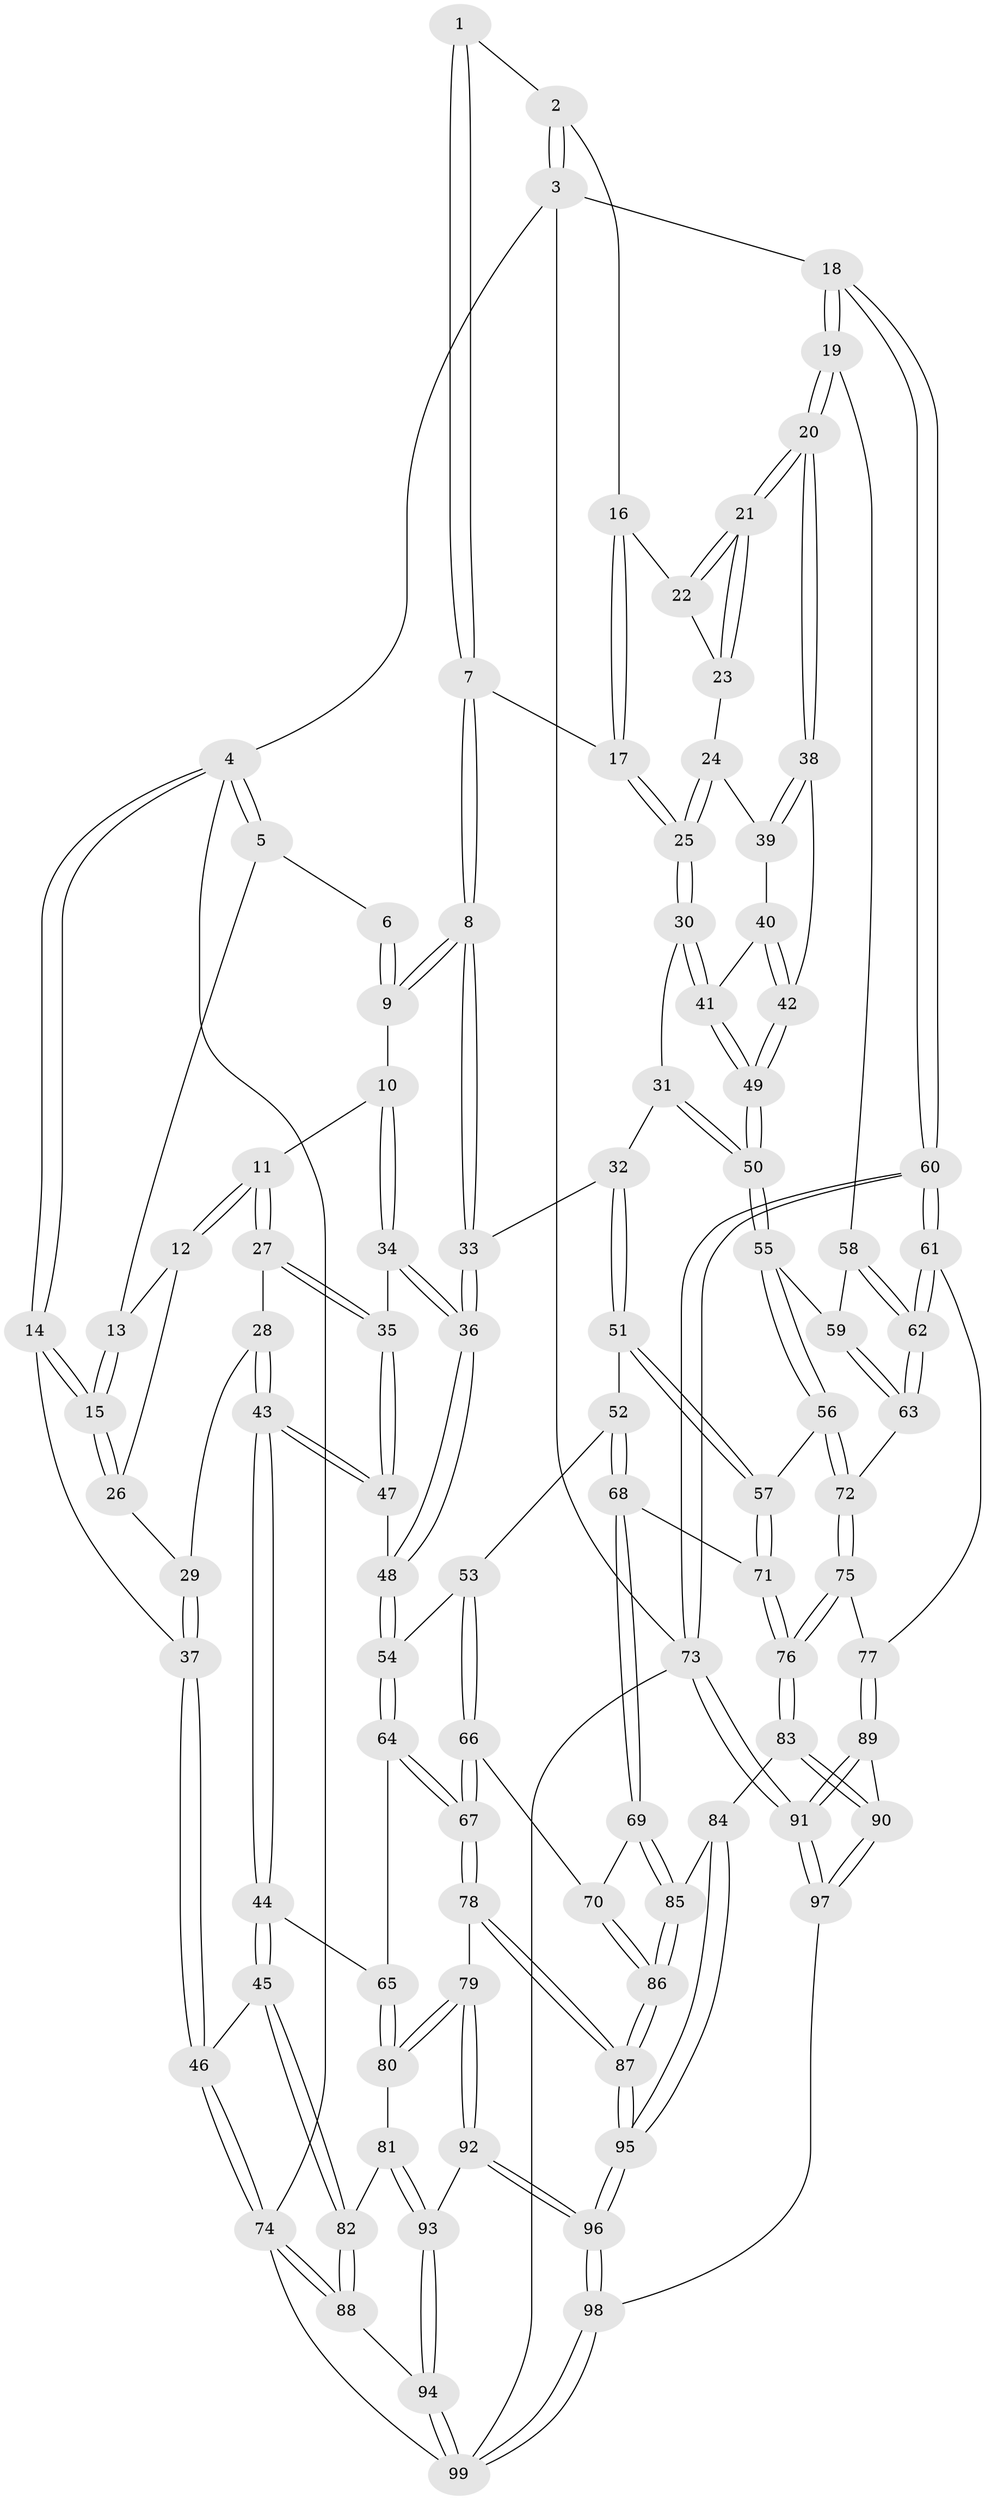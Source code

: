 // Generated by graph-tools (version 1.1) at 2025/51/03/09/25 03:51:05]
// undirected, 99 vertices, 244 edges
graph export_dot {
graph [start="1"]
  node [color=gray90,style=filled];
  1 [pos="+0.3534268747345257+0"];
  2 [pos="+0.8266967708085806+0"];
  3 [pos="+1+0"];
  4 [pos="+0+0"];
  5 [pos="+0.20841957451218907+0"];
  6 [pos="+0.324433638553644+0"];
  7 [pos="+0.5459671191387675+0.17284478469840256"];
  8 [pos="+0.485999240249699+0.22192000443337895"];
  9 [pos="+0.40497702977079025+0.19510460502860322"];
  10 [pos="+0.3807085518710183+0.20441020658885695"];
  11 [pos="+0.2939489238371489+0.20721083714917055"];
  12 [pos="+0.17038027132071046+0.13632982464349092"];
  13 [pos="+0.1641081847235294+0.0481170479585885"];
  14 [pos="+0+0.19745068762994858"];
  15 [pos="+0+0.17765124719234854"];
  16 [pos="+0.8251246682411926+0"];
  17 [pos="+0.6041568475014244+0.13947193191451887"];
  18 [pos="+1+0.33932098854952525"];
  19 [pos="+0.9796604824441343+0.34799805571351133"];
  20 [pos="+0.9619984022759455+0.34077148116891026"];
  21 [pos="+0.9578749672148348+0.33166852053003326"];
  22 [pos="+0.8253393601681971+0"];
  23 [pos="+0.8012637597630639+0.17284465707805083"];
  24 [pos="+0.770165202539203+0.26497832117933295"];
  25 [pos="+0.6994194357929977+0.2776308281093156"];
  26 [pos="+0.15456090682296333+0.1573098485771432"];
  27 [pos="+0.2491156494617733+0.30185505106536326"];
  28 [pos="+0.15684325666425708+0.2971882548577854"];
  29 [pos="+0.12286264604073775+0.24461649930507537"];
  30 [pos="+0.6893339726791385+0.29496443458495814"];
  31 [pos="+0.6160969163032385+0.35409409856056034"];
  32 [pos="+0.5480467013719797+0.35777535335383964"];
  33 [pos="+0.5069648959630864+0.30956871616410714"];
  34 [pos="+0.3355844606456008+0.3391061513050431"];
  35 [pos="+0.2618950608011853+0.3347826740870335"];
  36 [pos="+0.3711554685769897+0.40760568521854895"];
  37 [pos="+0+0.37640151928256654"];
  38 [pos="+0.9541525568717705+0.3415256054762681"];
  39 [pos="+0.7772761629655509+0.27362680556575886"];
  40 [pos="+0.7772954523114574+0.30940856766010766"];
  41 [pos="+0.7436892743040325+0.3879247568110932"];
  42 [pos="+0.8279616940733165+0.39923914643465064"];
  43 [pos="+0.14687290810178102+0.44983976172504186"];
  44 [pos="+0.0760309432132721+0.5183721841616685"];
  45 [pos="+0.06391981432445415+0.5183093245231589"];
  46 [pos="+0+0.4607504167471093"];
  47 [pos="+0.23241423125376076+0.4216017346636264"];
  48 [pos="+0.35403383670785576+0.4577418306113606"];
  49 [pos="+0.7500262452033383+0.466215394258056"];
  50 [pos="+0.7492468446992332+0.4676410697595024"];
  51 [pos="+0.5455373502000836+0.39101218646263064"];
  52 [pos="+0.49897096491245435+0.49739352474230625"];
  53 [pos="+0.36502707063253614+0.4802054930678662"];
  54 [pos="+0.3618716340734396+0.4763184104380353"];
  55 [pos="+0.747858806148322+0.4887167328687796"];
  56 [pos="+0.7302639266989063+0.5382972994667832"];
  57 [pos="+0.7004643462754591+0.550349637561567"];
  58 [pos="+0.940598533187815+0.4375768383950777"];
  59 [pos="+0.9049697902194879+0.48352480049697605"];
  60 [pos="+1+0.6502841856854031"];
  61 [pos="+1+0.6352956834548714"];
  62 [pos="+0.9992883744716494+0.6147543289428344"];
  63 [pos="+0.9096139166138262+0.5620781875669127"];
  64 [pos="+0.22744423495702956+0.5541647242529157"];
  65 [pos="+0.0824187660268027+0.5235465783483748"];
  66 [pos="+0.3572957497379696+0.6330388623696678"];
  67 [pos="+0.34030317945200156+0.6448673866008772"];
  68 [pos="+0.5484487114663442+0.6006567915022529"];
  69 [pos="+0.5337700061764169+0.6220312052686575"];
  70 [pos="+0.37832860132330115+0.6356032504568114"];
  71 [pos="+0.6642132400826783+0.5774931713396151"];
  72 [pos="+0.784412852386105+0.5840198601306744"];
  73 [pos="+1+1"];
  74 [pos="+0+0.8157900605391813"];
  75 [pos="+0.817041542118786+0.6668072858599964"];
  76 [pos="+0.6931381437486797+0.7533656117918431"];
  77 [pos="+0.874493595781905+0.716099736322235"];
  78 [pos="+0.27040762492421155+0.7582218760484165"];
  79 [pos="+0.2673666916068788+0.7599952531519117"];
  80 [pos="+0.21598800974723192+0.7380363383444718"];
  81 [pos="+0.09449744439996846+0.7795841758491664"];
  82 [pos="+0.049794853179122106+0.78744998051058"];
  83 [pos="+0.6787064869294188+0.7984602136451896"];
  84 [pos="+0.6762025629745811+0.7982584998716179"];
  85 [pos="+0.5340660350214654+0.6282310142932588"];
  86 [pos="+0.4914260820395385+0.8130802900956519"];
  87 [pos="+0.49129232854767263+0.8152113962017711"];
  88 [pos="+0.008578862513738968+0.8182734860570255"];
  89 [pos="+0.8639090374561451+0.8154843133285803"];
  90 [pos="+0.6930120429592409+0.813910977357076"];
  91 [pos="+1+1"];
  92 [pos="+0.26392909382880897+0.8024172483201186"];
  93 [pos="+0.1877016819672764+0.9332261658983725"];
  94 [pos="+0.15447768732798883+1"];
  95 [pos="+0.5023274267572561+0.8337551719055382"];
  96 [pos="+0.4676042227211324+1"];
  97 [pos="+0.7058510696406934+1"];
  98 [pos="+0.4731679004581173+1"];
  99 [pos="+0.16529692782167993+1"];
  1 -- 2;
  1 -- 7;
  1 -- 7;
  2 -- 3;
  2 -- 3;
  2 -- 16;
  3 -- 4;
  3 -- 18;
  3 -- 73;
  4 -- 5;
  4 -- 5;
  4 -- 14;
  4 -- 14;
  4 -- 74;
  5 -- 6;
  5 -- 13;
  6 -- 9;
  6 -- 9;
  7 -- 8;
  7 -- 8;
  7 -- 17;
  8 -- 9;
  8 -- 9;
  8 -- 33;
  8 -- 33;
  9 -- 10;
  10 -- 11;
  10 -- 34;
  10 -- 34;
  11 -- 12;
  11 -- 12;
  11 -- 27;
  11 -- 27;
  12 -- 13;
  12 -- 26;
  13 -- 15;
  13 -- 15;
  14 -- 15;
  14 -- 15;
  14 -- 37;
  15 -- 26;
  15 -- 26;
  16 -- 17;
  16 -- 17;
  16 -- 22;
  17 -- 25;
  17 -- 25;
  18 -- 19;
  18 -- 19;
  18 -- 60;
  18 -- 60;
  19 -- 20;
  19 -- 20;
  19 -- 58;
  20 -- 21;
  20 -- 21;
  20 -- 38;
  20 -- 38;
  21 -- 22;
  21 -- 22;
  21 -- 23;
  21 -- 23;
  22 -- 23;
  23 -- 24;
  24 -- 25;
  24 -- 25;
  24 -- 39;
  25 -- 30;
  25 -- 30;
  26 -- 29;
  27 -- 28;
  27 -- 35;
  27 -- 35;
  28 -- 29;
  28 -- 43;
  28 -- 43;
  29 -- 37;
  29 -- 37;
  30 -- 31;
  30 -- 41;
  30 -- 41;
  31 -- 32;
  31 -- 50;
  31 -- 50;
  32 -- 33;
  32 -- 51;
  32 -- 51;
  33 -- 36;
  33 -- 36;
  34 -- 35;
  34 -- 36;
  34 -- 36;
  35 -- 47;
  35 -- 47;
  36 -- 48;
  36 -- 48;
  37 -- 46;
  37 -- 46;
  38 -- 39;
  38 -- 39;
  38 -- 42;
  39 -- 40;
  40 -- 41;
  40 -- 42;
  40 -- 42;
  41 -- 49;
  41 -- 49;
  42 -- 49;
  42 -- 49;
  43 -- 44;
  43 -- 44;
  43 -- 47;
  43 -- 47;
  44 -- 45;
  44 -- 45;
  44 -- 65;
  45 -- 46;
  45 -- 82;
  45 -- 82;
  46 -- 74;
  46 -- 74;
  47 -- 48;
  48 -- 54;
  48 -- 54;
  49 -- 50;
  49 -- 50;
  50 -- 55;
  50 -- 55;
  51 -- 52;
  51 -- 57;
  51 -- 57;
  52 -- 53;
  52 -- 68;
  52 -- 68;
  53 -- 54;
  53 -- 66;
  53 -- 66;
  54 -- 64;
  54 -- 64;
  55 -- 56;
  55 -- 56;
  55 -- 59;
  56 -- 57;
  56 -- 72;
  56 -- 72;
  57 -- 71;
  57 -- 71;
  58 -- 59;
  58 -- 62;
  58 -- 62;
  59 -- 63;
  59 -- 63;
  60 -- 61;
  60 -- 61;
  60 -- 73;
  60 -- 73;
  61 -- 62;
  61 -- 62;
  61 -- 77;
  62 -- 63;
  62 -- 63;
  63 -- 72;
  64 -- 65;
  64 -- 67;
  64 -- 67;
  65 -- 80;
  65 -- 80;
  66 -- 67;
  66 -- 67;
  66 -- 70;
  67 -- 78;
  67 -- 78;
  68 -- 69;
  68 -- 69;
  68 -- 71;
  69 -- 70;
  69 -- 85;
  69 -- 85;
  70 -- 86;
  70 -- 86;
  71 -- 76;
  71 -- 76;
  72 -- 75;
  72 -- 75;
  73 -- 91;
  73 -- 91;
  73 -- 99;
  74 -- 88;
  74 -- 88;
  74 -- 99;
  75 -- 76;
  75 -- 76;
  75 -- 77;
  76 -- 83;
  76 -- 83;
  77 -- 89;
  77 -- 89;
  78 -- 79;
  78 -- 87;
  78 -- 87;
  79 -- 80;
  79 -- 80;
  79 -- 92;
  79 -- 92;
  80 -- 81;
  81 -- 82;
  81 -- 93;
  81 -- 93;
  82 -- 88;
  82 -- 88;
  83 -- 84;
  83 -- 90;
  83 -- 90;
  84 -- 85;
  84 -- 95;
  84 -- 95;
  85 -- 86;
  85 -- 86;
  86 -- 87;
  86 -- 87;
  87 -- 95;
  87 -- 95;
  88 -- 94;
  89 -- 90;
  89 -- 91;
  89 -- 91;
  90 -- 97;
  90 -- 97;
  91 -- 97;
  91 -- 97;
  92 -- 93;
  92 -- 96;
  92 -- 96;
  93 -- 94;
  93 -- 94;
  94 -- 99;
  94 -- 99;
  95 -- 96;
  95 -- 96;
  96 -- 98;
  96 -- 98;
  97 -- 98;
  98 -- 99;
  98 -- 99;
}
